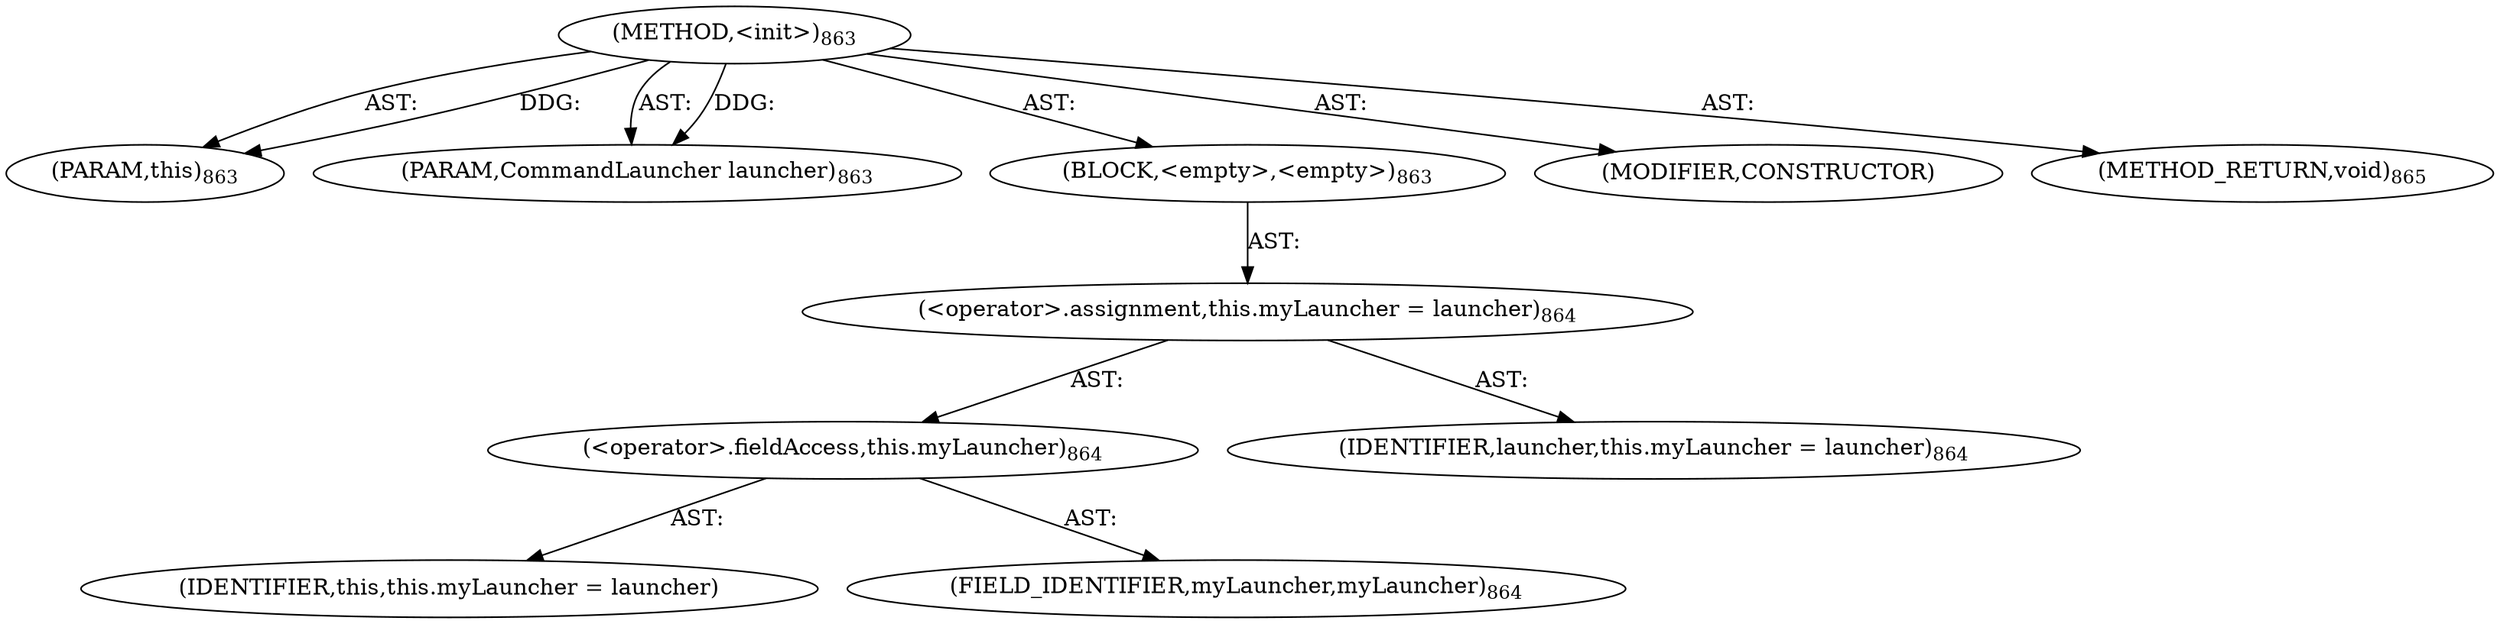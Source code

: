 digraph "&lt;init&gt;" {  
"111669149730" [label = <(METHOD,&lt;init&gt;)<SUB>863</SUB>> ]
"115964117075" [label = <(PARAM,this)<SUB>863</SUB>> ]
"115964117076" [label = <(PARAM,CommandLauncher launcher)<SUB>863</SUB>> ]
"25769803903" [label = <(BLOCK,&lt;empty&gt;,&lt;empty&gt;)<SUB>863</SUB>> ]
"30064771502" [label = <(&lt;operator&gt;.assignment,this.myLauncher = launcher)<SUB>864</SUB>> ]
"30064771503" [label = <(&lt;operator&gt;.fieldAccess,this.myLauncher)<SUB>864</SUB>> ]
"68719477116" [label = <(IDENTIFIER,this,this.myLauncher = launcher)> ]
"55834574933" [label = <(FIELD_IDENTIFIER,myLauncher,myLauncher)<SUB>864</SUB>> ]
"68719477117" [label = <(IDENTIFIER,launcher,this.myLauncher = launcher)<SUB>864</SUB>> ]
"133143986270" [label = <(MODIFIER,CONSTRUCTOR)> ]
"128849018914" [label = <(METHOD_RETURN,void)<SUB>865</SUB>> ]
  "111669149730" -> "115964117075"  [ label = "AST: "] 
  "111669149730" -> "115964117076"  [ label = "AST: "] 
  "111669149730" -> "25769803903"  [ label = "AST: "] 
  "111669149730" -> "133143986270"  [ label = "AST: "] 
  "111669149730" -> "128849018914"  [ label = "AST: "] 
  "25769803903" -> "30064771502"  [ label = "AST: "] 
  "30064771502" -> "30064771503"  [ label = "AST: "] 
  "30064771502" -> "68719477117"  [ label = "AST: "] 
  "30064771503" -> "68719477116"  [ label = "AST: "] 
  "30064771503" -> "55834574933"  [ label = "AST: "] 
  "111669149730" -> "115964117075"  [ label = "DDG: "] 
  "111669149730" -> "115964117076"  [ label = "DDG: "] 
}
